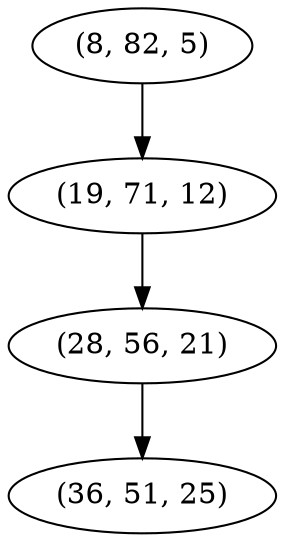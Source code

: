 digraph tree {
    "(8, 82, 5)";
    "(19, 71, 12)";
    "(28, 56, 21)";
    "(36, 51, 25)";
    "(8, 82, 5)" -> "(19, 71, 12)";
    "(19, 71, 12)" -> "(28, 56, 21)";
    "(28, 56, 21)" -> "(36, 51, 25)";
}
